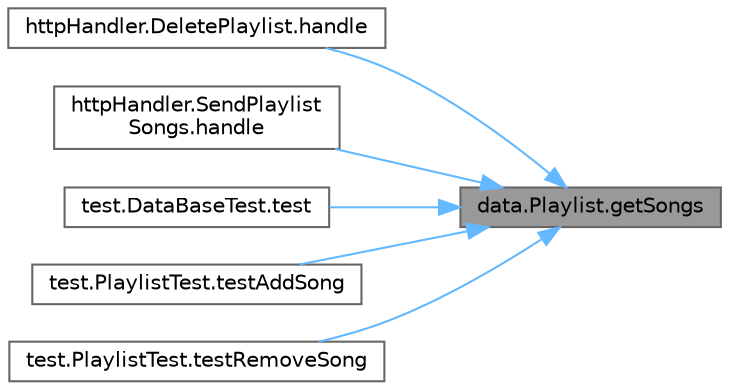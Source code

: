 digraph "data.Playlist.getSongs"
{
 // LATEX_PDF_SIZE
  bgcolor="transparent";
  edge [fontname=Helvetica,fontsize=10,labelfontname=Helvetica,labelfontsize=10];
  node [fontname=Helvetica,fontsize=10,shape=box,height=0.2,width=0.4];
  rankdir="RL";
  Node1 [label="data.Playlist.getSongs",height=0.2,width=0.4,color="gray40", fillcolor="grey60", style="filled", fontcolor="black",tooltip=" "];
  Node1 -> Node2 [dir="back",color="steelblue1",style="solid"];
  Node2 [label="httpHandler.DeletePlaylist.handle",height=0.2,width=0.4,color="grey40", fillcolor="white", style="filled",URL="$classhttp_handler_1_1_delete_playlist.html#a761680858dacd7a598fa0f9a3df97c10",tooltip=" "];
  Node1 -> Node3 [dir="back",color="steelblue1",style="solid"];
  Node3 [label="httpHandler.SendPlaylist\lSongs.handle",height=0.2,width=0.4,color="grey40", fillcolor="white", style="filled",URL="$classhttp_handler_1_1_send_playlist_songs.html#a965be22e177cfc45f7c3090c1e645237",tooltip=" "];
  Node1 -> Node4 [dir="back",color="steelblue1",style="solid"];
  Node4 [label="test.DataBaseTest.test",height=0.2,width=0.4,color="grey40", fillcolor="white", style="filled",URL="$classtest_1_1_data_base_test.html#accdc7f1950248aee8f7c28a72c798bee",tooltip=" "];
  Node1 -> Node5 [dir="back",color="steelblue1",style="solid"];
  Node5 [label="test.PlaylistTest.testAddSong",height=0.2,width=0.4,color="grey40", fillcolor="white", style="filled",URL="$classtest_1_1_playlist_test.html#a52af96ec98af4f4c621a4c5e9f19f1bc",tooltip=" "];
  Node1 -> Node6 [dir="back",color="steelblue1",style="solid"];
  Node6 [label="test.PlaylistTest.testRemoveSong",height=0.2,width=0.4,color="grey40", fillcolor="white", style="filled",URL="$classtest_1_1_playlist_test.html#ace81c14c8038f6e1849e6ce169fdeb7a",tooltip=" "];
}
